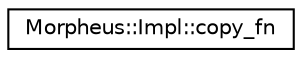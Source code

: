 digraph "Graphical Class Hierarchy"
{
 // LATEX_PDF_SIZE
  edge [fontname="Helvetica",fontsize="10",labelfontname="Helvetica",labelfontsize="10"];
  node [fontname="Helvetica",fontsize="10",shape=record];
  rankdir="LR";
  Node0 [label="Morpheus::Impl::copy_fn",height=0.2,width=0.4,color="black", fillcolor="white", style="filled",URL="$structMorpheus_1_1Impl_1_1copy__fn.html",tooltip=" "];
}
